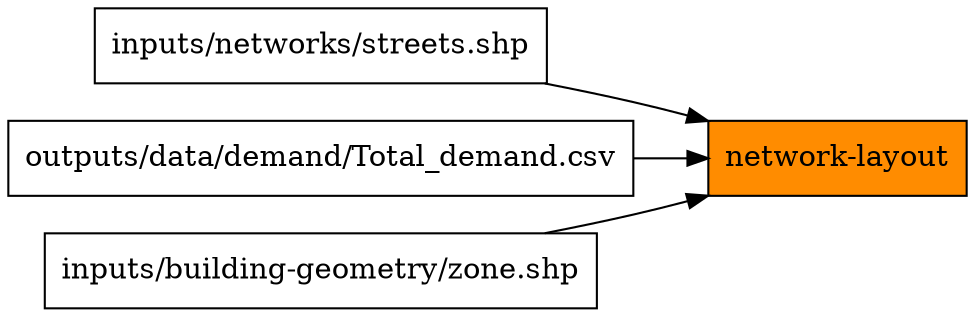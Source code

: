 digraph trace_inputlocator {
    rankdir="LR";
    node [shape=box];
    "network-layout"[style=filled, fillcolor=darkorange];
    "inputs/networks/streets.shp" -> "network-layout";
    "outputs/data/demand/Total_demand.csv" -> "network-layout";
    "inputs/building-geometry/zone.shp" -> "network-layout";
}